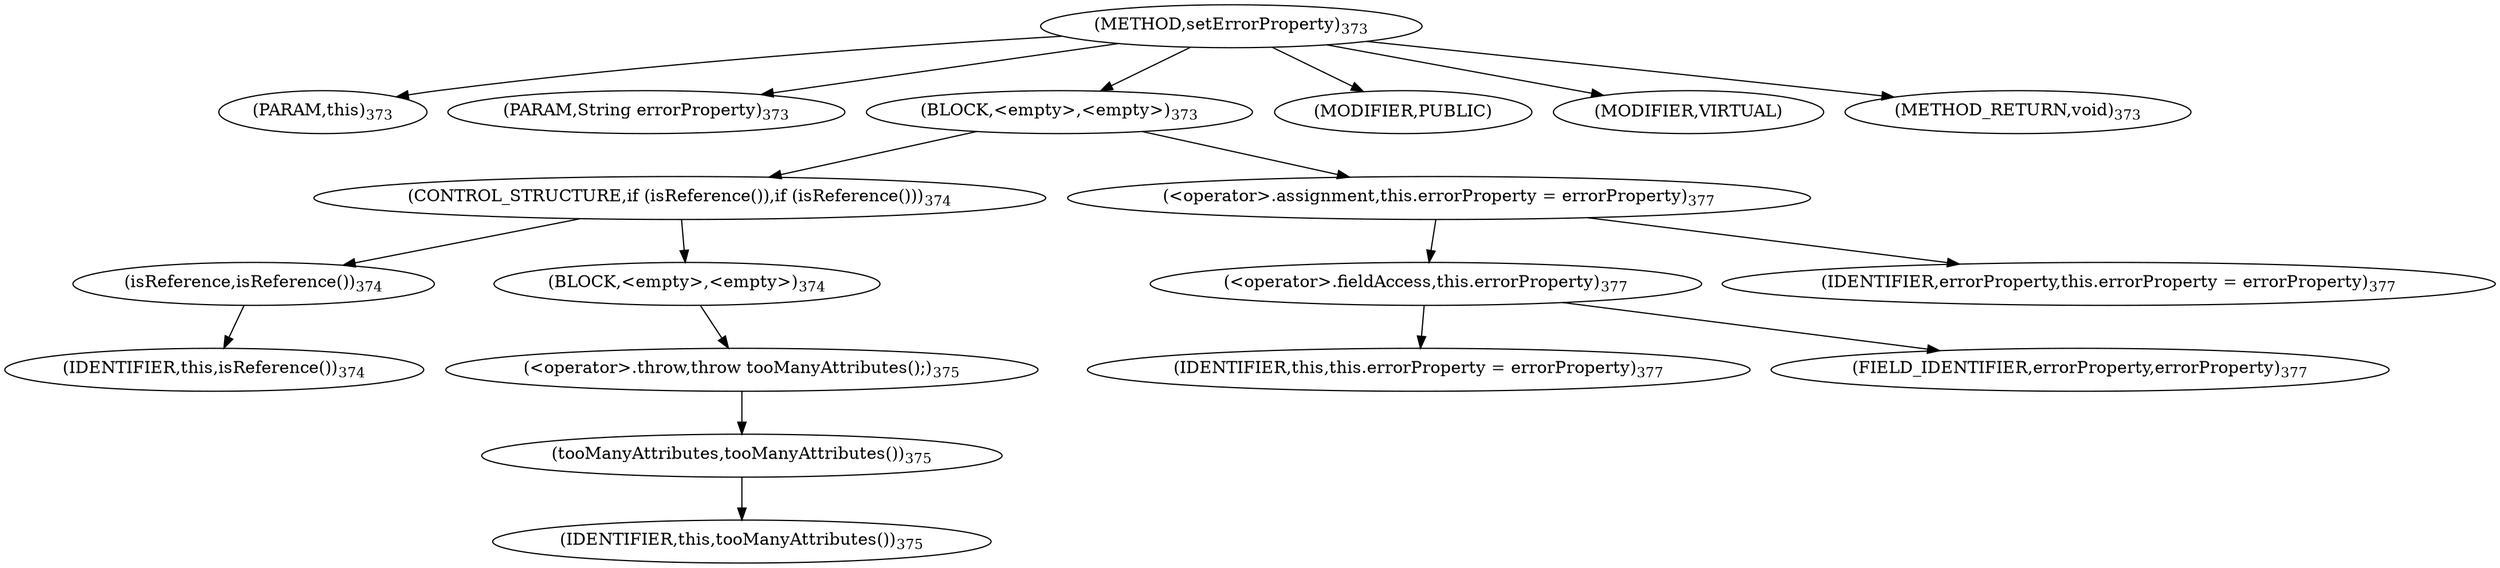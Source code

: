 digraph "setErrorProperty" {  
"727" [label = <(METHOD,setErrorProperty)<SUB>373</SUB>> ]
"73" [label = <(PARAM,this)<SUB>373</SUB>> ]
"728" [label = <(PARAM,String errorProperty)<SUB>373</SUB>> ]
"729" [label = <(BLOCK,&lt;empty&gt;,&lt;empty&gt;)<SUB>373</SUB>> ]
"730" [label = <(CONTROL_STRUCTURE,if (isReference()),if (isReference()))<SUB>374</SUB>> ]
"731" [label = <(isReference,isReference())<SUB>374</SUB>> ]
"72" [label = <(IDENTIFIER,this,isReference())<SUB>374</SUB>> ]
"732" [label = <(BLOCK,&lt;empty&gt;,&lt;empty&gt;)<SUB>374</SUB>> ]
"733" [label = <(&lt;operator&gt;.throw,throw tooManyAttributes();)<SUB>375</SUB>> ]
"734" [label = <(tooManyAttributes,tooManyAttributes())<SUB>375</SUB>> ]
"74" [label = <(IDENTIFIER,this,tooManyAttributes())<SUB>375</SUB>> ]
"735" [label = <(&lt;operator&gt;.assignment,this.errorProperty = errorProperty)<SUB>377</SUB>> ]
"736" [label = <(&lt;operator&gt;.fieldAccess,this.errorProperty)<SUB>377</SUB>> ]
"75" [label = <(IDENTIFIER,this,this.errorProperty = errorProperty)<SUB>377</SUB>> ]
"737" [label = <(FIELD_IDENTIFIER,errorProperty,errorProperty)<SUB>377</SUB>> ]
"738" [label = <(IDENTIFIER,errorProperty,this.errorProperty = errorProperty)<SUB>377</SUB>> ]
"739" [label = <(MODIFIER,PUBLIC)> ]
"740" [label = <(MODIFIER,VIRTUAL)> ]
"741" [label = <(METHOD_RETURN,void)<SUB>373</SUB>> ]
  "727" -> "73" 
  "727" -> "728" 
  "727" -> "729" 
  "727" -> "739" 
  "727" -> "740" 
  "727" -> "741" 
  "729" -> "730" 
  "729" -> "735" 
  "730" -> "731" 
  "730" -> "732" 
  "731" -> "72" 
  "732" -> "733" 
  "733" -> "734" 
  "734" -> "74" 
  "735" -> "736" 
  "735" -> "738" 
  "736" -> "75" 
  "736" -> "737" 
}
